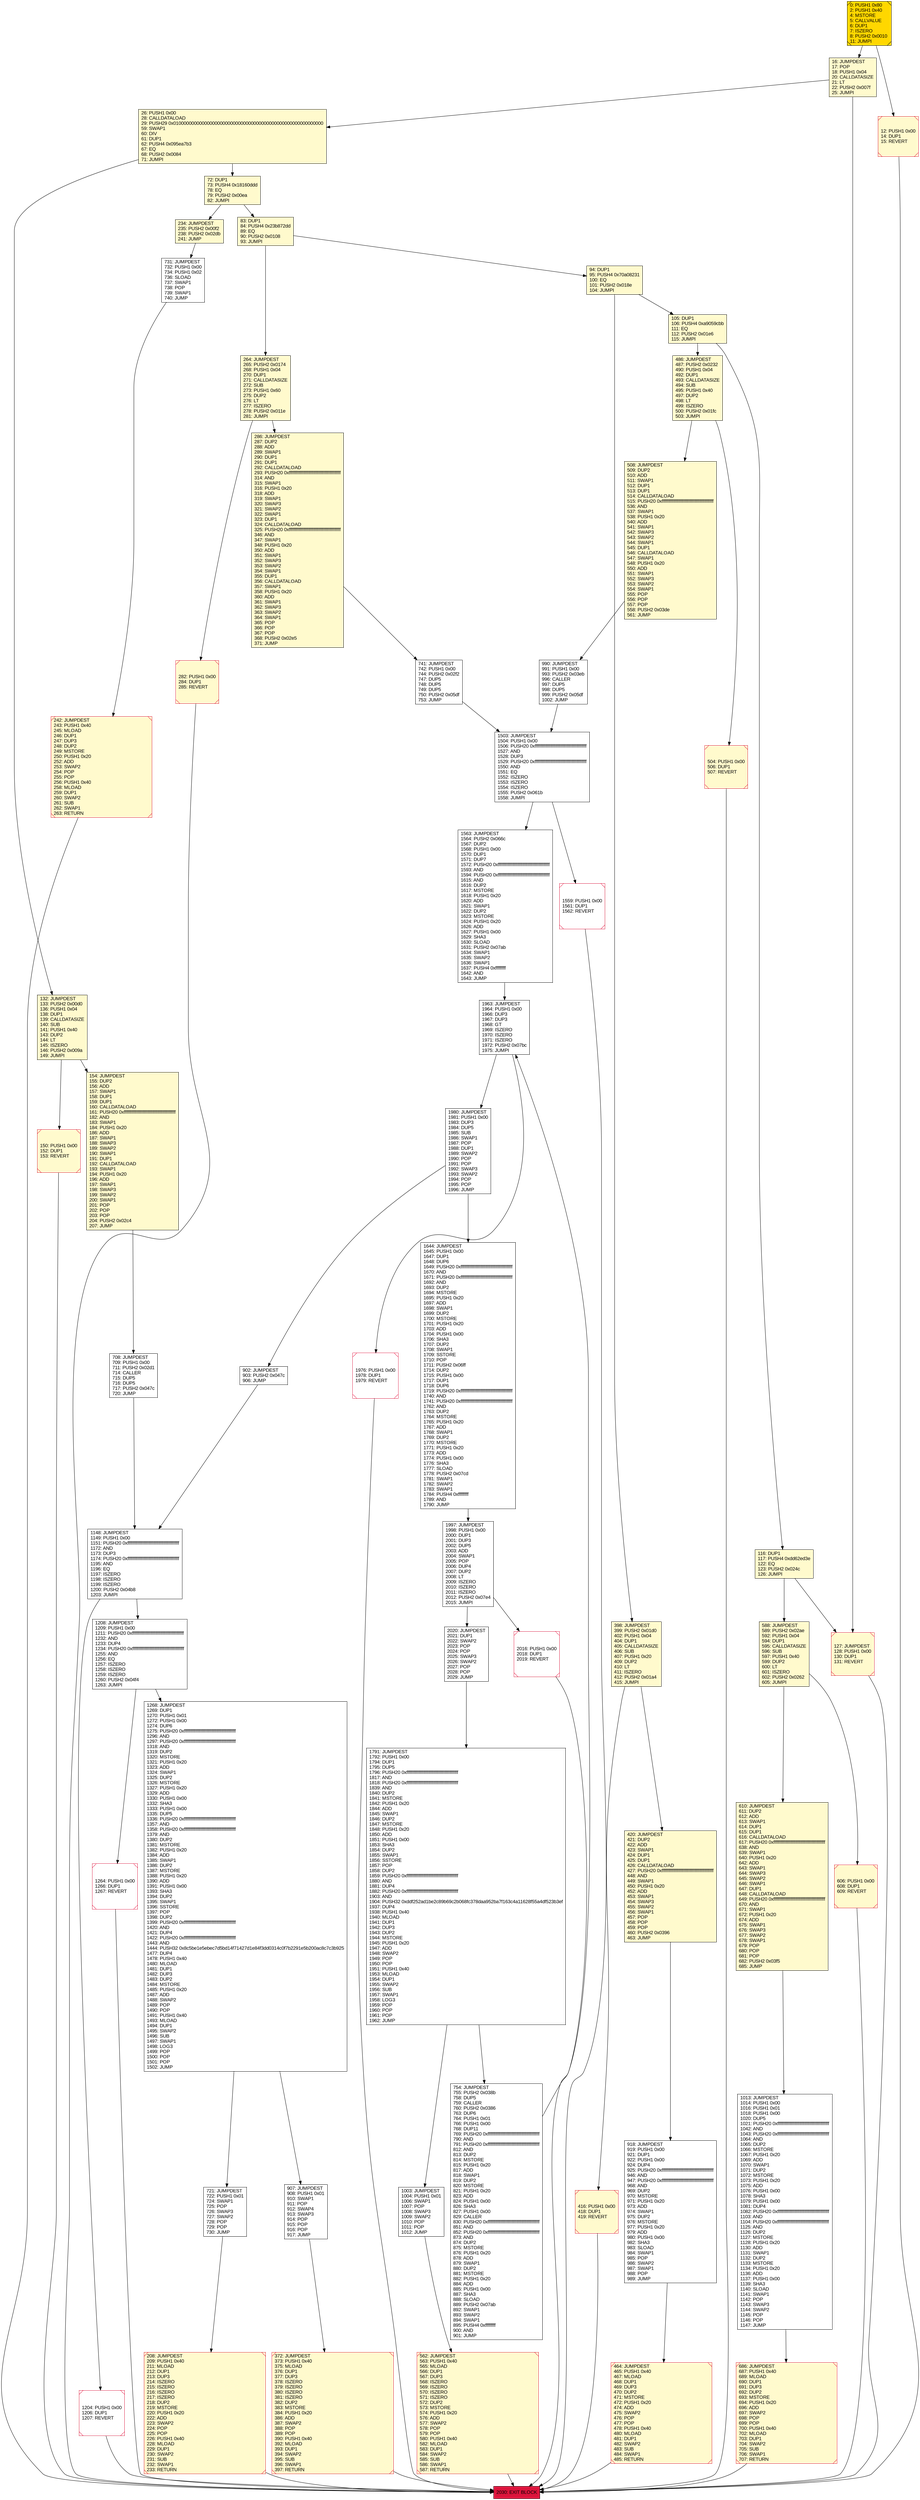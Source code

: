 digraph G {
bgcolor=transparent rankdir=UD;
node [shape=box style=filled color=black fillcolor=white fontname=arial fontcolor=black];
154 [label="154: JUMPDEST\l155: DUP2\l156: ADD\l157: SWAP1\l158: DUP1\l159: DUP1\l160: CALLDATALOAD\l161: PUSH20 0xffffffffffffffffffffffffffffffffffffffff\l182: AND\l183: SWAP1\l184: PUSH1 0x20\l186: ADD\l187: SWAP1\l188: SWAP3\l189: SWAP2\l190: SWAP1\l191: DUP1\l192: CALLDATALOAD\l193: SWAP1\l194: PUSH1 0x20\l196: ADD\l197: SWAP1\l198: SWAP3\l199: SWAP2\l200: SWAP1\l201: POP\l202: POP\l203: POP\l204: PUSH2 0x02c4\l207: JUMP\l" fillcolor=lemonchiffon ];
416 [label="416: PUSH1 0x00\l418: DUP1\l419: REVERT\l" fillcolor=lemonchiffon shape=Msquare color=crimson ];
486 [label="486: JUMPDEST\l487: PUSH2 0x0232\l490: PUSH1 0x04\l492: DUP1\l493: CALLDATASIZE\l494: SUB\l495: PUSH1 0x40\l497: DUP2\l498: LT\l499: ISZERO\l500: PUSH2 0x01fc\l503: JUMPI\l" fillcolor=lemonchiffon ];
918 [label="918: JUMPDEST\l919: PUSH1 0x00\l921: DUP1\l922: PUSH1 0x00\l924: DUP4\l925: PUSH20 0xffffffffffffffffffffffffffffffffffffffff\l946: AND\l947: PUSH20 0xffffffffffffffffffffffffffffffffffffffff\l968: AND\l969: DUP2\l970: MSTORE\l971: PUSH1 0x20\l973: ADD\l974: SWAP1\l975: DUP2\l976: MSTORE\l977: PUSH1 0x20\l979: ADD\l980: PUSH1 0x00\l982: SHA3\l983: SLOAD\l984: SWAP1\l985: POP\l986: SWAP2\l987: SWAP1\l988: POP\l989: JUMP\l" ];
588 [label="588: JUMPDEST\l589: PUSH2 0x02ae\l592: PUSH1 0x04\l594: DUP1\l595: CALLDATASIZE\l596: SUB\l597: PUSH1 0x40\l599: DUP2\l600: LT\l601: ISZERO\l602: PUSH2 0x0262\l605: JUMPI\l" fillcolor=lemonchiffon ];
508 [label="508: JUMPDEST\l509: DUP2\l510: ADD\l511: SWAP1\l512: DUP1\l513: DUP1\l514: CALLDATALOAD\l515: PUSH20 0xffffffffffffffffffffffffffffffffffffffff\l536: AND\l537: SWAP1\l538: PUSH1 0x20\l540: ADD\l541: SWAP1\l542: SWAP3\l543: SWAP2\l544: SWAP1\l545: DUP1\l546: CALLDATALOAD\l547: SWAP1\l548: PUSH1 0x20\l550: ADD\l551: SWAP1\l552: SWAP3\l553: SWAP2\l554: SWAP1\l555: POP\l556: POP\l557: POP\l558: PUSH2 0x03de\l561: JUMP\l" fillcolor=lemonchiffon ];
264 [label="264: JUMPDEST\l265: PUSH2 0x0174\l268: PUSH1 0x04\l270: DUP1\l271: CALLDATASIZE\l272: SUB\l273: PUSH1 0x60\l275: DUP2\l276: LT\l277: ISZERO\l278: PUSH2 0x011e\l281: JUMPI\l" fillcolor=lemonchiffon ];
105 [label="105: DUP1\l106: PUSH4 0xa9059cbb\l111: EQ\l112: PUSH2 0x01e6\l115: JUMPI\l" fillcolor=lemonchiffon ];
2020 [label="2020: JUMPDEST\l2021: DUP1\l2022: SWAP2\l2023: POP\l2024: POP\l2025: SWAP3\l2026: SWAP2\l2027: POP\l2028: POP\l2029: JUMP\l" ];
610 [label="610: JUMPDEST\l611: DUP2\l612: ADD\l613: SWAP1\l614: DUP1\l615: DUP1\l616: CALLDATALOAD\l617: PUSH20 0xffffffffffffffffffffffffffffffffffffffff\l638: AND\l639: SWAP1\l640: PUSH1 0x20\l642: ADD\l643: SWAP1\l644: SWAP3\l645: SWAP2\l646: SWAP1\l647: DUP1\l648: CALLDATALOAD\l649: PUSH20 0xffffffffffffffffffffffffffffffffffffffff\l670: AND\l671: SWAP1\l672: PUSH1 0x20\l674: ADD\l675: SWAP1\l676: SWAP3\l677: SWAP2\l678: SWAP1\l679: POP\l680: POP\l681: POP\l682: PUSH2 0x03f5\l685: JUMP\l" fillcolor=lemonchiffon ];
907 [label="907: JUMPDEST\l908: PUSH1 0x01\l910: SWAP1\l911: POP\l912: SWAP4\l913: SWAP3\l914: POP\l915: POP\l916: POP\l917: JUMP\l" ];
1268 [label="1268: JUMPDEST\l1269: DUP1\l1270: PUSH1 0x01\l1272: PUSH1 0x00\l1274: DUP6\l1275: PUSH20 0xffffffffffffffffffffffffffffffffffffffff\l1296: AND\l1297: PUSH20 0xffffffffffffffffffffffffffffffffffffffff\l1318: AND\l1319: DUP2\l1320: MSTORE\l1321: PUSH1 0x20\l1323: ADD\l1324: SWAP1\l1325: DUP2\l1326: MSTORE\l1327: PUSH1 0x20\l1329: ADD\l1330: PUSH1 0x00\l1332: SHA3\l1333: PUSH1 0x00\l1335: DUP5\l1336: PUSH20 0xffffffffffffffffffffffffffffffffffffffff\l1357: AND\l1358: PUSH20 0xffffffffffffffffffffffffffffffffffffffff\l1379: AND\l1380: DUP2\l1381: MSTORE\l1382: PUSH1 0x20\l1384: ADD\l1385: SWAP1\l1386: DUP2\l1387: MSTORE\l1388: PUSH1 0x20\l1390: ADD\l1391: PUSH1 0x00\l1393: SHA3\l1394: DUP2\l1395: SWAP1\l1396: SSTORE\l1397: POP\l1398: DUP2\l1399: PUSH20 0xffffffffffffffffffffffffffffffffffffffff\l1420: AND\l1421: DUP4\l1422: PUSH20 0xffffffffffffffffffffffffffffffffffffffff\l1443: AND\l1444: PUSH32 0x8c5be1e5ebec7d5bd14f71427d1e84f3dd0314c0f7b2291e5b200ac8c7c3b925\l1477: DUP4\l1478: PUSH1 0x40\l1480: MLOAD\l1481: DUP1\l1482: DUP3\l1483: DUP2\l1484: MSTORE\l1485: PUSH1 0x20\l1487: ADD\l1488: SWAP2\l1489: POP\l1490: POP\l1491: PUSH1 0x40\l1493: MLOAD\l1494: DUP1\l1495: SWAP2\l1496: SUB\l1497: SWAP1\l1498: LOG3\l1499: POP\l1500: POP\l1501: POP\l1502: JUMP\l" ];
562 [label="562: JUMPDEST\l563: PUSH1 0x40\l565: MLOAD\l566: DUP1\l567: DUP3\l568: ISZERO\l569: ISZERO\l570: ISZERO\l571: ISZERO\l572: DUP2\l573: MSTORE\l574: PUSH1 0x20\l576: ADD\l577: SWAP2\l578: POP\l579: POP\l580: PUSH1 0x40\l582: MLOAD\l583: DUP1\l584: SWAP2\l585: SUB\l586: SWAP1\l587: RETURN\l" fillcolor=lemonchiffon shape=Msquare color=crimson ];
1644 [label="1644: JUMPDEST\l1645: PUSH1 0x00\l1647: DUP1\l1648: DUP6\l1649: PUSH20 0xffffffffffffffffffffffffffffffffffffffff\l1670: AND\l1671: PUSH20 0xffffffffffffffffffffffffffffffffffffffff\l1692: AND\l1693: DUP2\l1694: MSTORE\l1695: PUSH1 0x20\l1697: ADD\l1698: SWAP1\l1699: DUP2\l1700: MSTORE\l1701: PUSH1 0x20\l1703: ADD\l1704: PUSH1 0x00\l1706: SHA3\l1707: DUP2\l1708: SWAP1\l1709: SSTORE\l1710: POP\l1711: PUSH2 0x06ff\l1714: DUP2\l1715: PUSH1 0x00\l1717: DUP1\l1718: DUP6\l1719: PUSH20 0xffffffffffffffffffffffffffffffffffffffff\l1740: AND\l1741: PUSH20 0xffffffffffffffffffffffffffffffffffffffff\l1762: AND\l1763: DUP2\l1764: MSTORE\l1765: PUSH1 0x20\l1767: ADD\l1768: SWAP1\l1769: DUP2\l1770: MSTORE\l1771: PUSH1 0x20\l1773: ADD\l1774: PUSH1 0x00\l1776: SHA3\l1777: SLOAD\l1778: PUSH2 0x07cd\l1781: SWAP1\l1782: SWAP2\l1783: SWAP1\l1784: PUSH4 0xffffffff\l1789: AND\l1790: JUMP\l" ];
731 [label="731: JUMPDEST\l732: PUSH1 0x00\l734: PUSH1 0x02\l736: SLOAD\l737: SWAP1\l738: POP\l739: SWAP1\l740: JUMP\l" ];
1204 [label="1204: PUSH1 0x00\l1206: DUP1\l1207: REVERT\l" shape=Msquare color=crimson ];
0 [label="0: PUSH1 0x80\l2: PUSH1 0x40\l4: MSTORE\l5: CALLVALUE\l6: DUP1\l7: ISZERO\l8: PUSH2 0x0010\l11: JUMPI\l" fillcolor=lemonchiffon shape=Msquare fillcolor=gold ];
1976 [label="1976: PUSH1 0x00\l1978: DUP1\l1979: REVERT\l" shape=Msquare color=crimson ];
686 [label="686: JUMPDEST\l687: PUSH1 0x40\l689: MLOAD\l690: DUP1\l691: DUP3\l692: DUP2\l693: MSTORE\l694: PUSH1 0x20\l696: ADD\l697: SWAP2\l698: POP\l699: POP\l700: PUSH1 0x40\l702: MLOAD\l703: DUP1\l704: SWAP2\l705: SUB\l706: SWAP1\l707: RETURN\l" fillcolor=lemonchiffon shape=Msquare color=crimson ];
16 [label="16: JUMPDEST\l17: POP\l18: PUSH1 0x04\l20: CALLDATASIZE\l21: LT\l22: PUSH2 0x007f\l25: JUMPI\l" fillcolor=lemonchiffon ];
902 [label="902: JUMPDEST\l903: PUSH2 0x047c\l906: JUMP\l" ];
132 [label="132: JUMPDEST\l133: PUSH2 0x00d0\l136: PUSH1 0x04\l138: DUP1\l139: CALLDATASIZE\l140: SUB\l141: PUSH1 0x40\l143: DUP2\l144: LT\l145: ISZERO\l146: PUSH2 0x009a\l149: JUMPI\l" fillcolor=lemonchiffon ];
12 [label="12: PUSH1 0x00\l14: DUP1\l15: REVERT\l" fillcolor=lemonchiffon shape=Msquare color=crimson ];
420 [label="420: JUMPDEST\l421: DUP2\l422: ADD\l423: SWAP1\l424: DUP1\l425: DUP1\l426: CALLDATALOAD\l427: PUSH20 0xffffffffffffffffffffffffffffffffffffffff\l448: AND\l449: SWAP1\l450: PUSH1 0x20\l452: ADD\l453: SWAP1\l454: SWAP3\l455: SWAP2\l456: SWAP1\l457: POP\l458: POP\l459: POP\l460: PUSH2 0x0396\l463: JUMP\l" fillcolor=lemonchiffon ];
286 [label="286: JUMPDEST\l287: DUP2\l288: ADD\l289: SWAP1\l290: DUP1\l291: DUP1\l292: CALLDATALOAD\l293: PUSH20 0xffffffffffffffffffffffffffffffffffffffff\l314: AND\l315: SWAP1\l316: PUSH1 0x20\l318: ADD\l319: SWAP1\l320: SWAP3\l321: SWAP2\l322: SWAP1\l323: DUP1\l324: CALLDATALOAD\l325: PUSH20 0xffffffffffffffffffffffffffffffffffffffff\l346: AND\l347: SWAP1\l348: PUSH1 0x20\l350: ADD\l351: SWAP1\l352: SWAP3\l353: SWAP2\l354: SWAP1\l355: DUP1\l356: CALLDATALOAD\l357: SWAP1\l358: PUSH1 0x20\l360: ADD\l361: SWAP1\l362: SWAP3\l363: SWAP2\l364: SWAP1\l365: POP\l366: POP\l367: POP\l368: PUSH2 0x02e5\l371: JUMP\l" fillcolor=lemonchiffon ];
1559 [label="1559: PUSH1 0x00\l1561: DUP1\l1562: REVERT\l" shape=Msquare color=crimson ];
150 [label="150: PUSH1 0x00\l152: DUP1\l153: REVERT\l" fillcolor=lemonchiffon shape=Msquare color=crimson ];
1791 [label="1791: JUMPDEST\l1792: PUSH1 0x00\l1794: DUP1\l1795: DUP5\l1796: PUSH20 0xffffffffffffffffffffffffffffffffffffffff\l1817: AND\l1818: PUSH20 0xffffffffffffffffffffffffffffffffffffffff\l1839: AND\l1840: DUP2\l1841: MSTORE\l1842: PUSH1 0x20\l1844: ADD\l1845: SWAP1\l1846: DUP2\l1847: MSTORE\l1848: PUSH1 0x20\l1850: ADD\l1851: PUSH1 0x00\l1853: SHA3\l1854: DUP2\l1855: SWAP1\l1856: SSTORE\l1857: POP\l1858: DUP2\l1859: PUSH20 0xffffffffffffffffffffffffffffffffffffffff\l1880: AND\l1881: DUP4\l1882: PUSH20 0xffffffffffffffffffffffffffffffffffffffff\l1903: AND\l1904: PUSH32 0xddf252ad1be2c89b69c2b068fc378daa952ba7f163c4a11628f55a4df523b3ef\l1937: DUP4\l1938: PUSH1 0x40\l1940: MLOAD\l1941: DUP1\l1942: DUP3\l1943: DUP2\l1944: MSTORE\l1945: PUSH1 0x20\l1947: ADD\l1948: SWAP2\l1949: POP\l1950: POP\l1951: PUSH1 0x40\l1953: MLOAD\l1954: DUP1\l1955: SWAP2\l1956: SUB\l1957: SWAP1\l1958: LOG3\l1959: POP\l1960: POP\l1961: POP\l1962: JUMP\l" ];
282 [label="282: PUSH1 0x00\l284: DUP1\l285: REVERT\l" fillcolor=lemonchiffon shape=Msquare color=crimson ];
754 [label="754: JUMPDEST\l755: PUSH2 0x038b\l758: DUP5\l759: CALLER\l760: PUSH2 0x0386\l763: DUP6\l764: PUSH1 0x01\l766: PUSH1 0x00\l768: DUP11\l769: PUSH20 0xffffffffffffffffffffffffffffffffffffffff\l790: AND\l791: PUSH20 0xffffffffffffffffffffffffffffffffffffffff\l812: AND\l813: DUP2\l814: MSTORE\l815: PUSH1 0x20\l817: ADD\l818: SWAP1\l819: DUP2\l820: MSTORE\l821: PUSH1 0x20\l823: ADD\l824: PUSH1 0x00\l826: SHA3\l827: PUSH1 0x00\l829: CALLER\l830: PUSH20 0xffffffffffffffffffffffffffffffffffffffff\l851: AND\l852: PUSH20 0xffffffffffffffffffffffffffffffffffffffff\l873: AND\l874: DUP2\l875: MSTORE\l876: PUSH1 0x20\l878: ADD\l879: SWAP1\l880: DUP2\l881: MSTORE\l882: PUSH1 0x20\l884: ADD\l885: PUSH1 0x00\l887: SHA3\l888: SLOAD\l889: PUSH2 0x07ab\l892: SWAP1\l893: SWAP2\l894: SWAP1\l895: PUSH4 0xffffffff\l900: AND\l901: JUMP\l" ];
1208 [label="1208: JUMPDEST\l1209: PUSH1 0x00\l1211: PUSH20 0xffffffffffffffffffffffffffffffffffffffff\l1232: AND\l1233: DUP4\l1234: PUSH20 0xffffffffffffffffffffffffffffffffffffffff\l1255: AND\l1256: EQ\l1257: ISZERO\l1258: ISZERO\l1259: ISZERO\l1260: PUSH2 0x04f4\l1263: JUMPI\l" ];
1003 [label="1003: JUMPDEST\l1004: PUSH1 0x01\l1006: SWAP1\l1007: POP\l1008: SWAP3\l1009: SWAP2\l1010: POP\l1011: POP\l1012: JUMP\l" ];
242 [label="242: JUMPDEST\l243: PUSH1 0x40\l245: MLOAD\l246: DUP1\l247: DUP3\l248: DUP2\l249: MSTORE\l250: PUSH1 0x20\l252: ADD\l253: SWAP2\l254: POP\l255: POP\l256: PUSH1 0x40\l258: MLOAD\l259: DUP1\l260: SWAP2\l261: SUB\l262: SWAP1\l263: RETURN\l" fillcolor=lemonchiffon shape=Msquare color=crimson ];
2016 [label="2016: PUSH1 0x00\l2018: DUP1\l2019: REVERT\l" shape=Msquare color=crimson ];
94 [label="94: DUP1\l95: PUSH4 0x70a08231\l100: EQ\l101: PUSH2 0x018e\l104: JUMPI\l" fillcolor=lemonchiffon ];
372 [label="372: JUMPDEST\l373: PUSH1 0x40\l375: MLOAD\l376: DUP1\l377: DUP3\l378: ISZERO\l379: ISZERO\l380: ISZERO\l381: ISZERO\l382: DUP2\l383: MSTORE\l384: PUSH1 0x20\l386: ADD\l387: SWAP2\l388: POP\l389: POP\l390: PUSH1 0x40\l392: MLOAD\l393: DUP1\l394: SWAP2\l395: SUB\l396: SWAP1\l397: RETURN\l" fillcolor=lemonchiffon shape=Msquare color=crimson ];
1503 [label="1503: JUMPDEST\l1504: PUSH1 0x00\l1506: PUSH20 0xffffffffffffffffffffffffffffffffffffffff\l1527: AND\l1528: DUP3\l1529: PUSH20 0xffffffffffffffffffffffffffffffffffffffff\l1550: AND\l1551: EQ\l1552: ISZERO\l1553: ISZERO\l1554: ISZERO\l1555: PUSH2 0x061b\l1558: JUMPI\l" ];
1264 [label="1264: PUSH1 0x00\l1266: DUP1\l1267: REVERT\l" shape=Msquare color=crimson ];
234 [label="234: JUMPDEST\l235: PUSH2 0x00f2\l238: PUSH2 0x02db\l241: JUMP\l" fillcolor=lemonchiffon ];
72 [label="72: DUP1\l73: PUSH4 0x18160ddd\l78: EQ\l79: PUSH2 0x00ea\l82: JUMPI\l" fillcolor=lemonchiffon ];
741 [label="741: JUMPDEST\l742: PUSH1 0x00\l744: PUSH2 0x02f2\l747: DUP5\l748: DUP5\l749: DUP5\l750: PUSH2 0x05df\l753: JUMP\l" ];
504 [label="504: PUSH1 0x00\l506: DUP1\l507: REVERT\l" fillcolor=lemonchiffon shape=Msquare color=crimson ];
1997 [label="1997: JUMPDEST\l1998: PUSH1 0x00\l2000: DUP1\l2001: DUP3\l2002: DUP5\l2003: ADD\l2004: SWAP1\l2005: POP\l2006: DUP4\l2007: DUP2\l2008: LT\l2009: ISZERO\l2010: ISZERO\l2011: ISZERO\l2012: PUSH2 0x07e4\l2015: JUMPI\l" ];
1563 [label="1563: JUMPDEST\l1564: PUSH2 0x066c\l1567: DUP2\l1568: PUSH1 0x00\l1570: DUP1\l1571: DUP7\l1572: PUSH20 0xffffffffffffffffffffffffffffffffffffffff\l1593: AND\l1594: PUSH20 0xffffffffffffffffffffffffffffffffffffffff\l1615: AND\l1616: DUP2\l1617: MSTORE\l1618: PUSH1 0x20\l1620: ADD\l1621: SWAP1\l1622: DUP2\l1623: MSTORE\l1624: PUSH1 0x20\l1626: ADD\l1627: PUSH1 0x00\l1629: SHA3\l1630: SLOAD\l1631: PUSH2 0x07ab\l1634: SWAP1\l1635: SWAP2\l1636: SWAP1\l1637: PUSH4 0xffffffff\l1642: AND\l1643: JUMP\l" ];
464 [label="464: JUMPDEST\l465: PUSH1 0x40\l467: MLOAD\l468: DUP1\l469: DUP3\l470: DUP2\l471: MSTORE\l472: PUSH1 0x20\l474: ADD\l475: SWAP2\l476: POP\l477: POP\l478: PUSH1 0x40\l480: MLOAD\l481: DUP1\l482: SWAP2\l483: SUB\l484: SWAP1\l485: RETURN\l" fillcolor=lemonchiffon shape=Msquare color=crimson ];
1963 [label="1963: JUMPDEST\l1964: PUSH1 0x00\l1966: DUP3\l1967: DUP3\l1968: GT\l1969: ISZERO\l1970: ISZERO\l1971: ISZERO\l1972: PUSH2 0x07bc\l1975: JUMPI\l" ];
26 [label="26: PUSH1 0x00\l28: CALLDATALOAD\l29: PUSH29 0x0100000000000000000000000000000000000000000000000000000000\l59: SWAP1\l60: DIV\l61: DUP1\l62: PUSH4 0x095ea7b3\l67: EQ\l68: PUSH2 0x0084\l71: JUMPI\l" fillcolor=lemonchiffon ];
398 [label="398: JUMPDEST\l399: PUSH2 0x01d0\l402: PUSH1 0x04\l404: DUP1\l405: CALLDATASIZE\l406: SUB\l407: PUSH1 0x20\l409: DUP2\l410: LT\l411: ISZERO\l412: PUSH2 0x01a4\l415: JUMPI\l" fillcolor=lemonchiffon ];
208 [label="208: JUMPDEST\l209: PUSH1 0x40\l211: MLOAD\l212: DUP1\l213: DUP3\l214: ISZERO\l215: ISZERO\l216: ISZERO\l217: ISZERO\l218: DUP2\l219: MSTORE\l220: PUSH1 0x20\l222: ADD\l223: SWAP2\l224: POP\l225: POP\l226: PUSH1 0x40\l228: MLOAD\l229: DUP1\l230: SWAP2\l231: SUB\l232: SWAP1\l233: RETURN\l" fillcolor=lemonchiffon shape=Msquare color=crimson ];
1980 [label="1980: JUMPDEST\l1981: PUSH1 0x00\l1983: DUP3\l1984: DUP5\l1985: SUB\l1986: SWAP1\l1987: POP\l1988: DUP1\l1989: SWAP2\l1990: POP\l1991: POP\l1992: SWAP3\l1993: SWAP2\l1994: POP\l1995: POP\l1996: JUMP\l" ];
2030 [label="2030: EXIT BLOCK\l" fillcolor=crimson ];
708 [label="708: JUMPDEST\l709: PUSH1 0x00\l711: PUSH2 0x02d1\l714: CALLER\l715: DUP5\l716: DUP5\l717: PUSH2 0x047c\l720: JUMP\l" ];
1013 [label="1013: JUMPDEST\l1014: PUSH1 0x00\l1016: PUSH1 0x01\l1018: PUSH1 0x00\l1020: DUP5\l1021: PUSH20 0xffffffffffffffffffffffffffffffffffffffff\l1042: AND\l1043: PUSH20 0xffffffffffffffffffffffffffffffffffffffff\l1064: AND\l1065: DUP2\l1066: MSTORE\l1067: PUSH1 0x20\l1069: ADD\l1070: SWAP1\l1071: DUP2\l1072: MSTORE\l1073: PUSH1 0x20\l1075: ADD\l1076: PUSH1 0x00\l1078: SHA3\l1079: PUSH1 0x00\l1081: DUP4\l1082: PUSH20 0xffffffffffffffffffffffffffffffffffffffff\l1103: AND\l1104: PUSH20 0xffffffffffffffffffffffffffffffffffffffff\l1125: AND\l1126: DUP2\l1127: MSTORE\l1128: PUSH1 0x20\l1130: ADD\l1131: SWAP1\l1132: DUP2\l1133: MSTORE\l1134: PUSH1 0x20\l1136: ADD\l1137: PUSH1 0x00\l1139: SHA3\l1140: SLOAD\l1141: SWAP1\l1142: POP\l1143: SWAP3\l1144: SWAP2\l1145: POP\l1146: POP\l1147: JUMP\l" ];
116 [label="116: DUP1\l117: PUSH4 0xdd62ed3e\l122: EQ\l123: PUSH2 0x024c\l126: JUMPI\l" fillcolor=lemonchiffon ];
127 [label="127: JUMPDEST\l128: PUSH1 0x00\l130: DUP1\l131: REVERT\l" fillcolor=lemonchiffon shape=Msquare color=crimson ];
1148 [label="1148: JUMPDEST\l1149: PUSH1 0x00\l1151: PUSH20 0xffffffffffffffffffffffffffffffffffffffff\l1172: AND\l1173: DUP3\l1174: PUSH20 0xffffffffffffffffffffffffffffffffffffffff\l1195: AND\l1196: EQ\l1197: ISZERO\l1198: ISZERO\l1199: ISZERO\l1200: PUSH2 0x04b8\l1203: JUMPI\l" ];
721 [label="721: JUMPDEST\l722: PUSH1 0x01\l724: SWAP1\l725: POP\l726: SWAP3\l727: SWAP2\l728: POP\l729: POP\l730: JUMP\l" ];
83 [label="83: DUP1\l84: PUSH4 0x23b872dd\l89: EQ\l90: PUSH2 0x0108\l93: JUMPI\l" fillcolor=lemonchiffon ];
990 [label="990: JUMPDEST\l991: PUSH1 0x00\l993: PUSH2 0x03eb\l996: CALLER\l997: DUP5\l998: DUP5\l999: PUSH2 0x05df\l1002: JUMP\l" ];
606 [label="606: PUSH1 0x00\l608: DUP1\l609: REVERT\l" fillcolor=lemonchiffon shape=Msquare color=crimson ];
1268 -> 907;
208 -> 2030;
1791 -> 754;
1563 -> 1963;
72 -> 234;
486 -> 508;
588 -> 610;
1963 -> 1980;
708 -> 1148;
105 -> 486;
116 -> 127;
464 -> 2030;
606 -> 2030;
127 -> 2030;
741 -> 1503;
721 -> 208;
1997 -> 2016;
132 -> 150;
372 -> 2030;
72 -> 83;
94 -> 398;
132 -> 154;
1503 -> 1563;
420 -> 918;
242 -> 2030;
2016 -> 2030;
2020 -> 1791;
990 -> 1503;
1208 -> 1268;
26 -> 72;
0 -> 12;
264 -> 286;
504 -> 2030;
0 -> 16;
264 -> 282;
83 -> 94;
1264 -> 2030;
234 -> 731;
12 -> 2030;
16 -> 26;
398 -> 420;
907 -> 372;
1980 -> 902;
1148 -> 1208;
26 -> 132;
94 -> 105;
1003 -> 562;
731 -> 242;
902 -> 1148;
1997 -> 2020;
282 -> 2030;
1644 -> 1997;
1559 -> 2030;
150 -> 2030;
486 -> 504;
754 -> 1963;
16 -> 127;
562 -> 2030;
918 -> 464;
1980 -> 1644;
286 -> 741;
398 -> 416;
1208 -> 1264;
416 -> 2030;
1013 -> 686;
1148 -> 1204;
154 -> 708;
116 -> 588;
686 -> 2030;
1268 -> 721;
1976 -> 2030;
508 -> 990;
1791 -> 1003;
83 -> 264;
1503 -> 1559;
588 -> 606;
1204 -> 2030;
1963 -> 1976;
105 -> 116;
610 -> 1013;
}